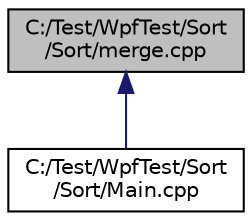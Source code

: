 digraph "C:/Test/WpfTest/Sort/Sort/merge.cpp"
{
  edge [fontname="Helvetica",fontsize="10",labelfontname="Helvetica",labelfontsize="10"];
  node [fontname="Helvetica",fontsize="10",shape=record];
  Node1 [label="C:/Test/WpfTest/Sort\l/Sort/merge.cpp",height=0.2,width=0.4,color="black", fillcolor="grey75", style="filled" fontcolor="black"];
  Node1 -> Node2 [dir="back",color="midnightblue",fontsize="10",style="solid",fontname="Helvetica"];
  Node2 [label="C:/Test/WpfTest/Sort\l/Sort/Main.cpp",height=0.2,width=0.4,color="black", fillcolor="white", style="filled",URL="$_main_8cpp.html"];
}
